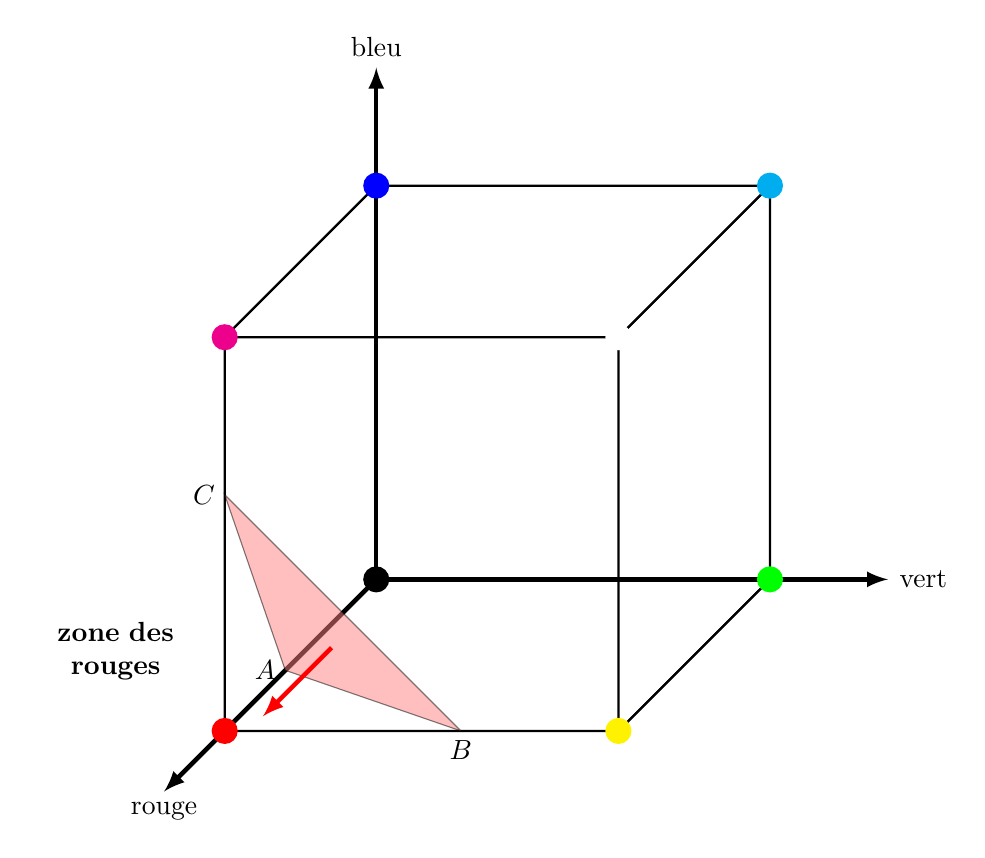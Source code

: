 \begin{tikzpicture}[scale=1]

\pgfmathsetmacro{\cubex}{5}
\pgfmathsetmacro{\cubey}{5}
\pgfmathsetmacro{\cubez}{5}
\draw[thick] (0,0,0) -- ++(\cubex,0,0) -- ++(0,\cubey,0) -- ++(-\cubex,0,0) -- cycle;
\draw[thick] (0,0,0) -- ++(0,0,\cubez) -- ++(0,\cubey,0) -- ++(0,0,-\cubez) -- cycle;
\draw[thick] (0,0,0) -- ++(\cubex,0,0) -- ++(0,0,\cubez) -- ++(-\cubex,0,0) -- cycle;

\draw[thick] (0,5,0) -- ++(\cubex,0,0) -- ++(0,0,\cubez) -- ++(-\cubex,0,0) -- cycle;
\draw[thick] (5,0,0) -- ++(0,0,\cubez) -- ++(0,\cubey,0) -- ++(0,0,-\cubez) -- cycle;

\draw [->,>=latex,ultra thick] (0,0,0) -- ++ (0,0,7) node[below]{rouge};
\draw [->,>=latex,ultra thick] (0,0,0) -- ++ (6.5,0,0) node[right]{vert};
\draw [->,>=latex,ultra thick] (0,0,0) -- ++ (0,6.5,0) node[above]{bleu};

\node[circle,fill=black] at (0,0,0) {};
\node[circle,fill=green] at (5,0,0) {};
\node[circle,fill=red] at (0,0,5) {};
\node[circle,fill=blue] at (0,5,0) {};
\node[circle,fill=white] at (5,5,5) {};
\node[circle,fill=yellow] at (5,0,5) {};
\node[circle,fill=cyan] at (5,5,0) {};
\node[circle,fill=magenta] at (0,5,5) {};

% \node[above left] at (0,0,0) {noir};
% \node[above left] at (5,5,5) {blanc};
% \node[below] at (5,0,5) {jaune};
% \node[above] at (5,5,0) {cyan};
% \node[left] at (0,5,5) {magenta};

\node[text width=2cm,align=center] at (-1,1.4,6) {\bf zone des rouges};
\draw[fill=red!50,opacity=0.5] (0,0,3) -- (3,0,5) -- (0,3,5) -- cycle;

\node[left] at (0,0,3) {$A$};
\node[below] at (3,0,5) {$B$};
\node[left] at (0,3,5) {$C$};

\draw[->,>=latex,ultra thick, red]  (1.1,0.8,4.33) -- (0.1,-0.2,4);



\end{tikzpicture}